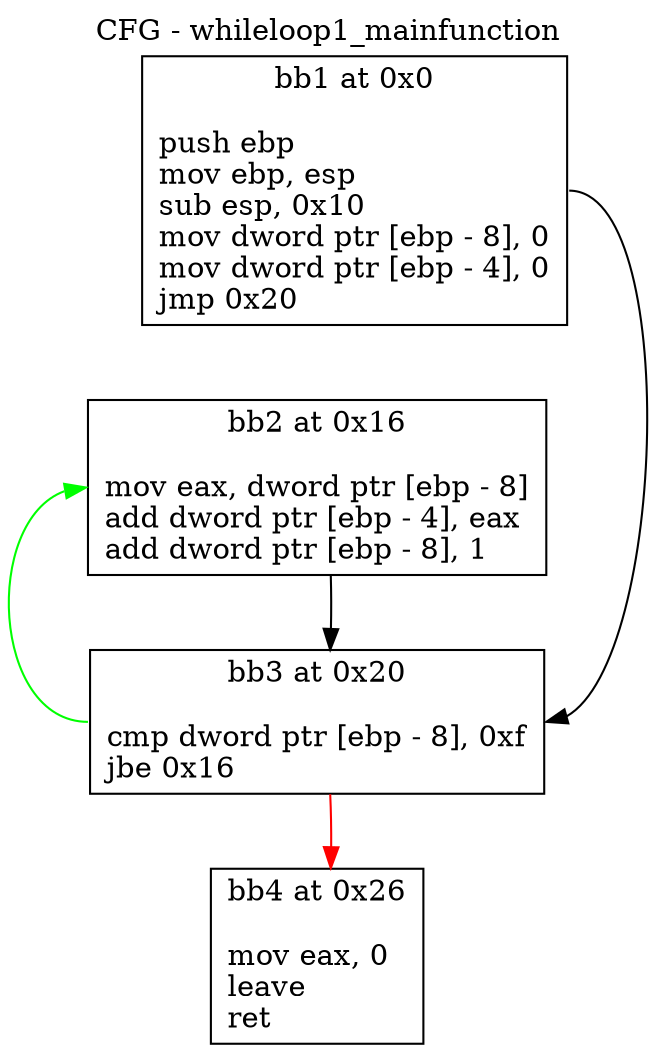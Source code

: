 digraph CFG {
  label="CFG - whileloop1_mainfunction";

  labelloc=top;
  splines=splines;

  bb1 -> bb2 -> bb3 -> bb4[style=invis];

  bb1[shape=box, label="bb1 at 0x0\n\npush ebp\lmov ebp, esp\lsub esp, 0x10\lmov dword ptr [ebp - 8], 0\lmov dword ptr [ebp - 4], 0\ljmp 0x20\l"];
  bb1:e -> bb3:e;
  bb2[shape=box, label="bb2 at 0x16\n\nmov eax, dword ptr [ebp - 8]\ladd dword ptr [ebp - 4], eax\ladd dword ptr [ebp - 8], 1\l"];
  bb2 -> bb3;
  bb3[shape=box, label="bb3 at 0x20\n\ncmp dword ptr [ebp - 8], 0xf\ljbe 0x16\l"];
  bb3:w -> bb2:w[color=green];
  bb3 -> bb4[color=red];
  bb4[shape=box, label="bb4 at 0x26\n\nmov eax, 0\lleave\lret\l"];

}
